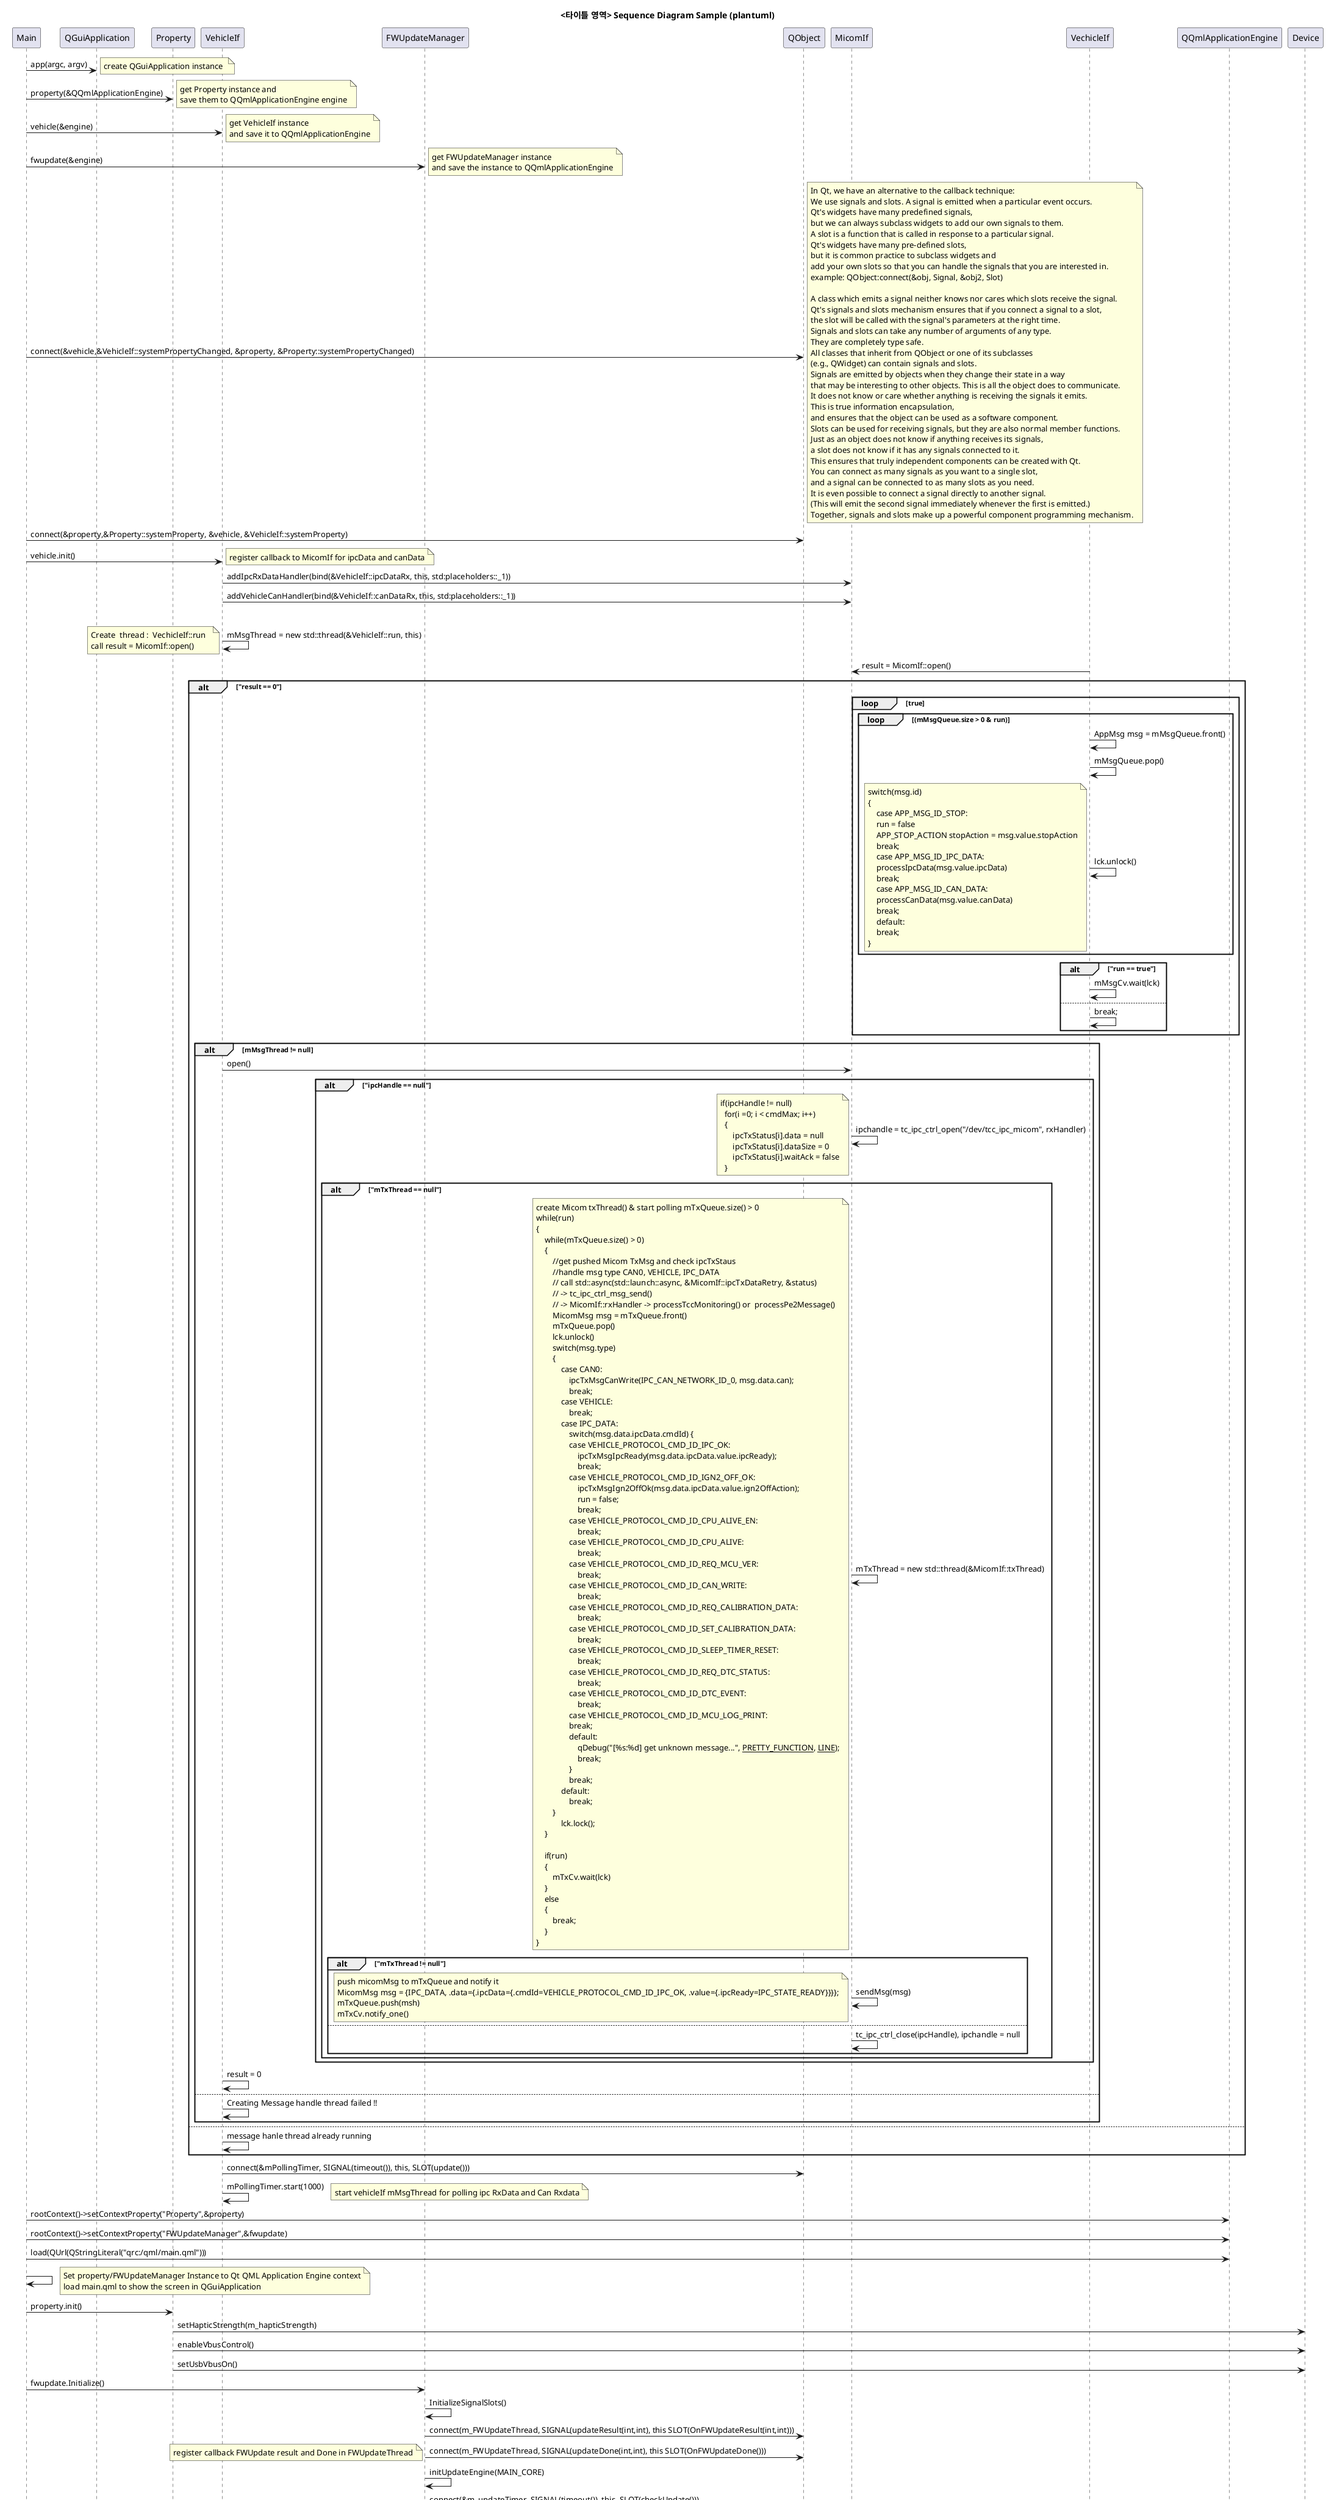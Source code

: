 @startuml


title <타이틀 영역> Sequence Diagram Sample (plantuml)

Main -> QGuiApplication : app(argc, argv)
note right 
create QGuiApplication instance 
end note
Main -> Property : property(&QQmlApplicationEngine)
note right 
 get Property instance and 
 save them to QQmlApplicationEngine engine
end note
Main -> VehicleIf : vehicle(&engine)
note right
get VehicleIf instance 
and save it to QQmlApplicationEngine
end note
Main -> FWUpdateManager : fwupdate(&engine)
note right
get FWUpdateManager instance
and save the instance to QQmlApplicationEngine
end note
Main -> QObject : connect(&vehicle,&VehicleIf::systemPropertyChanged, &property, &Property::systemPropertyChanged)
note right
    In Qt, we have an alternative to the callback technique: 
    We use signals and slots. A signal is emitted when a particular event occurs.
    Qt's widgets have many predefined signals, 
    but we can always subclass widgets to add our own signals to them. 
    A slot is a function that is called in response to a particular signal. 
    Qt's widgets have many pre-defined slots, 
    but it is common practice to subclass widgets and 
    add your own slots so that you can handle the signals that you are interested in.
    example: QObject:connect(&obj, Signal, &obj2, Slot)

    A class which emits a signal neither knows nor cares which slots receive the signal. 
    Qt's signals and slots mechanism ensures that if you connect a signal to a slot, 
    the slot will be called with the signal's parameters at the right time. 
    Signals and slots can take any number of arguments of any type. 
    They are completely type safe.
    All classes that inherit from QObject or one of its subclasses 
    (e.g., QWidget) can contain signals and slots. 
    Signals are emitted by objects when they change their state in a way
    that may be interesting to other objects. This is all the object does to communicate.
    It does not know or care whether anything is receiving the signals it emits.
    This is true information encapsulation, 
    and ensures that the object can be used as a software component.
    Slots can be used for receiving signals, but they are also normal member functions.
    Just as an object does not know if anything receives its signals, 
    a slot does not know if it has any signals connected to it. 
    This ensures that truly independent components can be created with Qt.
    You can connect as many signals as you want to a single slot, 
    and a signal can be connected to as many slots as you need. 
    It is even possible to connect a signal directly to another signal. 
    (This will emit the second signal immediately whenever the first is emitted.)
    Together, signals and slots make up a powerful component programming mechanism.
end note
Main -> QObject : connect(&property,&Property::systemProperty, &vehicle, &VehicleIf::systemProperty)
Main -> VehicleIf : vehicle.init()
note right
register callback to MicomIf for ipcData and canData
end note 
VehicleIf -> MicomIf : addIpcRxDataHandler(bind(&VehicleIf::ipcDataRx, this, std:placeholders::_1))
VehicleIf -> MicomIf : addVehicleCanHandler(bind(&VehicleIf::canDataRx, this, std:placeholders::_1))
    alt "mMsgThread == null"
        VehicleIf -> VehicleIf : mMsgThread = new std::thread(&VehicleIf::run, this)
        note left
        Create  thread :  VechicleIf::run  
        call result = MicomIf::open()
        end note
        VechicleIf -> MicomIf : result = MicomIf::open()

        alt "result == 0"
            loop true
                loop (mMsgQueue.size > 0 & run)
                    VechicleIf -> VechicleIf : AppMsg msg = mMsgQueue.front()
                    VechicleIf -> VechicleIf : mMsgQueue.pop()
                    VechicleIf -> VechicleIf :  lck.unlock()
                    
                    note left                   
                    switch(msg.id)
                    {
                        case APP_MSG_ID_STOP:
                        run = false
                        APP_STOP_ACTION stopAction = msg.value.stopAction
                        break;
                        case APP_MSG_ID_IPC_DATA:
                        processIpcData(msg.value.ipcData)
                        break;
                        case APP_MSG_ID_CAN_DATA:
                        processCanData(msg.value.canData)
                        break;
                        default:
                        break;
                    }
                    end note
                end

                alt "run == true"
                     VechicleIf -> VechicleIf : mMsgCv.wait(lck)
                else
                     VechicleIf -> VechicleIf : break;
                end

            end

        alt mMsgThread != null
            VehicleIf -> MicomIf : open()
            alt "ipcHandle == null"
                MicomIf -> MicomIf : ipchandle = tc_ipc_ctrl_open("/dev/tcc_ipc_micom", rxHandler)
                note left
                  if(ipcHandle != null)
                    for(i =0; i < cmdMax; i++)
                    {
                        ipcTxStatus[i].data = null
                        ipcTxStatus[i].dataSize = 0
                        ipcTxStatus[i].waitAck = false
                    }                     
                end note
                alt "mTxThread == null"
                    MicomIf -> MicomIf : mTxThread = new std::thread(&MicomIf::txThread)
                    note left
                        create Micom txThread() & start polling mTxQueue.size() > 0
                        while(run)
                        {
                            while(mTxQueue.size() > 0)
                            {
                                //get pushed Micom TxMsg and check ipcTxStaus
                                //handle msg type CAN0, VEHICLE, IPC_DATA
                                // call std::async(std::launch::async, &MicomIf::ipcTxDataRetry, &status)
                                // -> tc_ipc_ctrl_msg_send()
                                // -> MicomIf::rxHandler -> processTccMonitoring() or  processPe2Message()
                                MicomMsg msg = mTxQueue.front()
                                mTxQueue.pop()
                                lck.unlock()
                                switch(msg.type)
                                {
                                    case CAN0:
                                        ipcTxMsgCanWrite(IPC_CAN_NETWORK_ID_0, msg.data.can);
                                        break;
                                    case VEHICLE:
                                        break;
                                    case IPC_DATA:
                                        switch(msg.data.ipcData.cmdId) {
                                        case VEHICLE_PROTOCOL_CMD_ID_IPC_OK:
                                            ipcTxMsgIpcReady(msg.data.ipcData.value.ipcReady);
                                            break;
                                        case VEHICLE_PROTOCOL_CMD_ID_IGN2_OFF_OK:
                                            ipcTxMsgIgn2OffOk(msg.data.ipcData.value.ign2OffAction);
                                            run = false;
                                            break;
                                        case VEHICLE_PROTOCOL_CMD_ID_CPU_ALIVE_EN:
                                            break;
                                        case VEHICLE_PROTOCOL_CMD_ID_CPU_ALIVE:
                                            break;
                                        case VEHICLE_PROTOCOL_CMD_ID_REQ_MCU_VER:
                                            break;
                                        case VEHICLE_PROTOCOL_CMD_ID_CAN_WRITE:
                                            break;
                                        case VEHICLE_PROTOCOL_CMD_ID_REQ_CALIBRATION_DATA:
                                            break;
                                        case VEHICLE_PROTOCOL_CMD_ID_SET_CALIBRATION_DATA:
                                            break;
                                        case VEHICLE_PROTOCOL_CMD_ID_SLEEP_TIMER_RESET:
                                            break;
                                        case VEHICLE_PROTOCOL_CMD_ID_REQ_DTC_STATUS:
                                            break;
                                        case VEHICLE_PROTOCOL_CMD_ID_DTC_EVENT:
                                            break;
                                        case VEHICLE_PROTOCOL_CMD_ID_MCU_LOG_PRINT:
                                        break;
                                        default:
                                            qDebug("[%s:%d] get unknown message...", __PRETTY_FUNCTION__, __LINE__);
                                            break;
                                        }
                                        break;
                                    default:
                                        break;
                                }
                                    lck.lock();
                            }

                            if(run)
                            {
                                mTxCv.wait(lck)
                            }
                            else
                            {
                                break;
                            }
                        }
                    end note
                    alt "mTxThread != null"
                        MicomIf -> MicomIf : sendMsg(msg)
                        note left
                             push micomMsg to mTxQueue and notify it
                             MicomMsg msg = {IPC_DATA, .data={.ipcData={.cmdId=VEHICLE_PROTOCOL_CMD_ID_IPC_OK, .value={.ipcReady=IPC_STATE_READY}}}};
                             mTxQueue.push(msh)
                             mTxCv.notify_one()
                        end note
                    else
                        MicomIf -> MicomIf :  tc_ipc_ctrl_close(ipcHandle), ipchandle = null
                    end
                end            
            end   
            VehicleIf -> VehicleIf : result = 0            
        else
            VehicleIf -> VehicleIf : Creating Message handle thread failed !!
        end

    else
        VehicleIf -> VehicleIf : message hanle thread already running
    end

VehicleIf -> QObject : connect(&mPollingTimer, SIGNAL(timeout()), this, SLOT(update()))
VehicleIf -> VehicleIf : mPollingTimer.start(1000)
note right
start vehicleIf mMsgThread for polling ipc RxData and Can Rxdata
end note
Main -> QQmlApplicationEngine : rootContext()->setContextProperty("Property",&property)
Main -> QQmlApplicationEngine : rootContext()->setContextProperty("FWUpdateManager",&fwupdate)
Main -> QQmlApplicationEngine : load(QUrl(QStringLiteral("qrc:/qml/main.qml")))
Main -> Main
note right
Set property/FWUpdateManager Instance to Qt QML Application Engine context
load main.qml to show the screen in QGuiApplication
end note
Main -> Property : property.init()
Property -> Device : setHapticStrength(m_hapticStrength)
Property -> Device : enableVbusControl()
Property -> Device : setUsbVbusOn()
Main -> FWUpdateManager : fwupdate.Initialize()
FWUpdateManager -> FWUpdateManager : InitializeSignalSlots()
FWUpdateManager -> QObject : connect(m_FWUpdateThread, SIGNAL(updateResult(int,int), this SLOT(OnFWUpdateResult(int,int)))
FWUpdateManager -> QObject : connect(m_FWUpdateThread, SIGNAL(updateDone(int,int), this SLOT(OnFWUpdateDone()))
note left
register callback FWUpdate result and Done in FWUpdateThread
end note
FWUpdateManager -> FWUpdateManager : initUpdateEngine(MAIN_CORE)
FWUpdateManager -> QObject : connect(&m_updateTimer, SIGNAL(timeout()), this, SLOT(checkUpdate()))
FWUpdateManager -> FWUpdateManager :  m_updateTimer.start(1000)
note right
start created FWUpdate Timer for checking updating
end note 
Main -> QGuiApplication : app.exec()
note right
execute created QGuiApplication
end note
Main -> Main : return


@enduml
